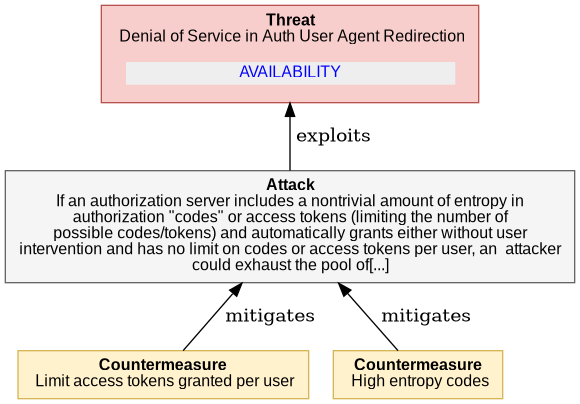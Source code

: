  

@startuml
digraph G {
rankdir="BT";
  node [shape=plaintext, fontname="Arial" fontsize="12"];
    "4_4_1_11_DOS_TOKEN_ENTROPY" [ fillcolor="#F8CECC", style=filled, shape=polygon, color="#B85450"
    label= 
    <<table border="0" cellborder="0" cellspacing="0">
     <tr><td align="center"><b>Threat</b><br/> 

Denial of Service in Auth User Agent Redirection
</td></tr>
     <tr><td><table border="0" cellborder="0" cellspacing="8"><tr>
                ret += secObj.linkedImpactMDText()
     <td align="center" href="#OAuth2.AVAILABILITY" bgcolor="#EEEEEE"><font color="blue">AVAILABILITY</font></td>
     </tr></table></td></tr>   
   </table>>
   ];
    
"4_4_1_11_DOS_TOKEN_ENTROPY_attack" [ fillcolor="#f5f5f5", style=filled, shape=polygon, color="#666666", label =     
    <<table border="0" cellborder="0" cellspacing="0">
     <tr><td align="center"><b>Attack</b><br/>

If an authorization server includes a nontrivial amount of entropy in<br/>authorization &quot;codes&quot; or access tokens (limiting the number of<br/>possible codes/tokens) and automatically grants either without user<br/>intervention and has no limit on codes or access tokens per user, an  attacker<br/>could exhaust the pool of[...]
</td></tr>
   </table>>
    ]

"4_4_1_11_DOS_TOKEN_ENTROPY_attack" -> "4_4_1_11_DOS_TOKEN_ENTROPY"  [label = " exploits"]

    "4_4_1_11_DOS_TOKEN_ENTROPY_countermeasure0" [ 
       fillcolor="#FFF2CC", style=filled, shape=polygon, color="#D6B656", label =     
    <<table border="0" cellborder="0" cellspacing="0">
     <tr><td align="left"><b>Countermeasure</b><br/> 

Limit access tokens granted per user
</td></tr>
   </table>>
   ]

     "4_4_1_11_DOS_TOKEN_ENTROPY_countermeasure0" -> "4_4_1_11_DOS_TOKEN_ENTROPY_attack" [label = " mitigates"]

    "4_4_1_11_DOS_TOKEN_ENTROPY_countermeasure1" [ 
       fillcolor="#FFF2CC", style=filled, shape=polygon, color="#D6B656", label =     
    <<table border="0" cellborder="0" cellspacing="0">
     <tr><td align="left"><b>Countermeasure</b><br/> 

High entropy codes
</td></tr>
   </table>>
   ]

     "4_4_1_11_DOS_TOKEN_ENTROPY_countermeasure1" -> "4_4_1_11_DOS_TOKEN_ENTROPY_attack" [label = " mitigates"]

}
@enduml

